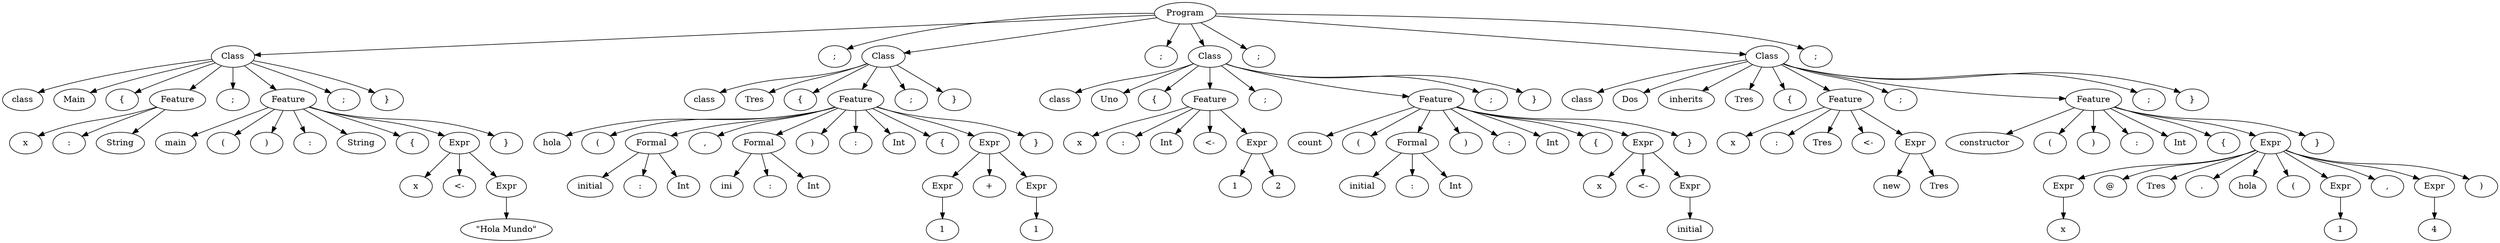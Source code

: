 digraph {
	0 [label=Program]
	0 -> 1
	1 [label=Class]
	1 -> 2
	2 [label=class]
	1 -> 3
	3 [label=Main]
	1 -> 4
	4 [label="{"]
	1 -> 5
	5 [label=Feature]
	5 -> 6
	6 [label=x]
	5 -> 7
	7 [label=":"]
	5 -> 8
	8 [label=String]
	1 -> 9
	9 [label=";"]
	1 -> 10
	10 [label=Feature]
	10 -> 11
	11 [label=main]
	10 -> 12
	12 [label="("]
	10 -> 13
	13 [label=")"]
	10 -> 14
	14 [label=":"]
	10 -> 15
	15 [label=String]
	10 -> 16
	16 [label="{"]
	10 -> 17
	17 [label=Expr]
	17 -> 18
	18 [label=x]
	17 -> 19
	19 [label="<-"]
	17 -> 20
	20 [label=Expr]
	20 -> 21
	21 [label="\"Hola Mundo\""]
	10 -> 22
	22 [label="}"]
	1 -> 23
	23 [label=";"]
	1 -> 24
	24 [label="}"]
	0 -> 25
	25 [label=";"]
	0 -> 26
	26 [label=Class]
	26 -> 27
	27 [label=class]
	26 -> 28
	28 [label=Tres]
	26 -> 29
	29 [label="{"]
	26 -> 30
	30 [label=Feature]
	30 -> 31
	31 [label=hola]
	30 -> 32
	32 [label="("]
	30 -> 33
	33 [label=Formal]
	33 -> 34
	34 [label=initial]
	33 -> 35
	35 [label=":"]
	33 -> 36
	36 [label=Int]
	30 -> 37
	37 [label=","]
	30 -> 38
	38 [label=Formal]
	38 -> 39
	39 [label=ini]
	38 -> 40
	40 [label=":"]
	38 -> 41
	41 [label=Int]
	30 -> 42
	42 [label=")"]
	30 -> 43
	43 [label=":"]
	30 -> 44
	44 [label=Int]
	30 -> 45
	45 [label="{"]
	30 -> 46
	46 [label=Expr]
	46 -> 47
	47 [label=Expr]
	47 -> 48
	48 [label=1]
	46 -> 49
	49 [label="+"]
	46 -> 50
	50 [label=Expr]
	50 -> 51
	51 [label=1]
	30 -> 52
	52 [label="}"]
	26 -> 53
	53 [label=";"]
	26 -> 54
	54 [label="}"]
	0 -> 55
	55 [label=";"]
	0 -> 56
	56 [label=Class]
	56 -> 57
	57 [label=class]
	56 -> 58
	58 [label=Uno]
	56 -> 59
	59 [label="{"]
	56 -> 60
	60 [label=Feature]
	60 -> 61
	61 [label=x]
	60 -> 62
	62 [label=":"]
	60 -> 63
	63 [label=Int]
	60 -> 64
	64 [label="<-"]
	60 -> 65
	65 [label=Expr]
	65 -> 66
	66 [label=1]
	65 -> 67
	67 [label=2]
	56 -> 68
	68 [label=";"]
	56 -> 69
	69 [label=Feature]
	69 -> 70
	70 [label=count]
	69 -> 71
	71 [label="("]
	69 -> 72
	72 [label=Formal]
	72 -> 73
	73 [label=initial]
	72 -> 74
	74 [label=":"]
	72 -> 75
	75 [label=Int]
	69 -> 76
	76 [label=")"]
	69 -> 77
	77 [label=":"]
	69 -> 78
	78 [label=Int]
	69 -> 79
	79 [label="{"]
	69 -> 80
	80 [label=Expr]
	80 -> 81
	81 [label=x]
	80 -> 82
	82 [label="<-"]
	80 -> 83
	83 [label=Expr]
	83 -> 84
	84 [label=initial]
	69 -> 85
	85 [label="}"]
	56 -> 86
	86 [label=";"]
	56 -> 87
	87 [label="}"]
	0 -> 88
	88 [label=";"]
	0 -> 89
	89 [label=Class]
	89 -> 90
	90 [label=class]
	89 -> 91
	91 [label=Dos]
	89 -> 92
	92 [label=inherits]
	89 -> 93
	93 [label=Tres]
	89 -> 94
	94 [label="{"]
	89 -> 95
	95 [label=Feature]
	95 -> 96
	96 [label=x]
	95 -> 97
	97 [label=":"]
	95 -> 98
	98 [label=Tres]
	95 -> 99
	99 [label="<-"]
	95 -> 100
	100 [label=Expr]
	100 -> 101
	101 [label=new]
	100 -> 102
	102 [label=Tres]
	89 -> 103
	103 [label=";"]
	89 -> 104
	104 [label=Feature]
	104 -> 105
	105 [label=constructor]
	104 -> 106
	106 [label="("]
	104 -> 107
	107 [label=")"]
	104 -> 108
	108 [label=":"]
	104 -> 109
	109 [label=Int]
	104 -> 110
	110 [label="{"]
	104 -> 111
	111 [label=Expr]
	111 -> 112
	112 [label=Expr]
	112 -> 113
	113 [label=x]
	111 -> 114
	114 [label="@"]
	111 -> 115
	115 [label=Tres]
	111 -> 116
	116 [label="."]
	111 -> 117
	117 [label=hola]
	111 -> 118
	118 [label="("]
	111 -> 119
	119 [label=Expr]
	119 -> 120
	120 [label=1]
	111 -> 121
	121 [label=","]
	111 -> 122
	122 [label=Expr]
	122 -> 123
	123 [label=4]
	111 -> 124
	124 [label=")"]
	104 -> 125
	125 [label="}"]
	89 -> 126
	126 [label=";"]
	89 -> 127
	127 [label="}"]
	0 -> 128
	128 [label=";"]
}
